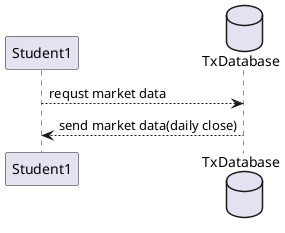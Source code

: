 @startuml sequence
participant Student1 as st1
database TxDatabase as db2

st1 --> db2 : requst market data
st1 <-- db2 : send market data(daily close)
@enduml
